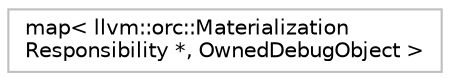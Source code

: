 digraph "Graphical Class Hierarchy"
{
 // LATEX_PDF_SIZE
  bgcolor="transparent";
  edge [fontname="Helvetica",fontsize="10",labelfontname="Helvetica",labelfontsize="10"];
  node [fontname="Helvetica",fontsize="10",shape=record];
  rankdir="LR";
  Node0 [label="map\< llvm::orc::Materialization\lResponsibility *, OwnedDebugObject \>",height=0.2,width=0.4,color="grey75",tooltip=" "];
}
